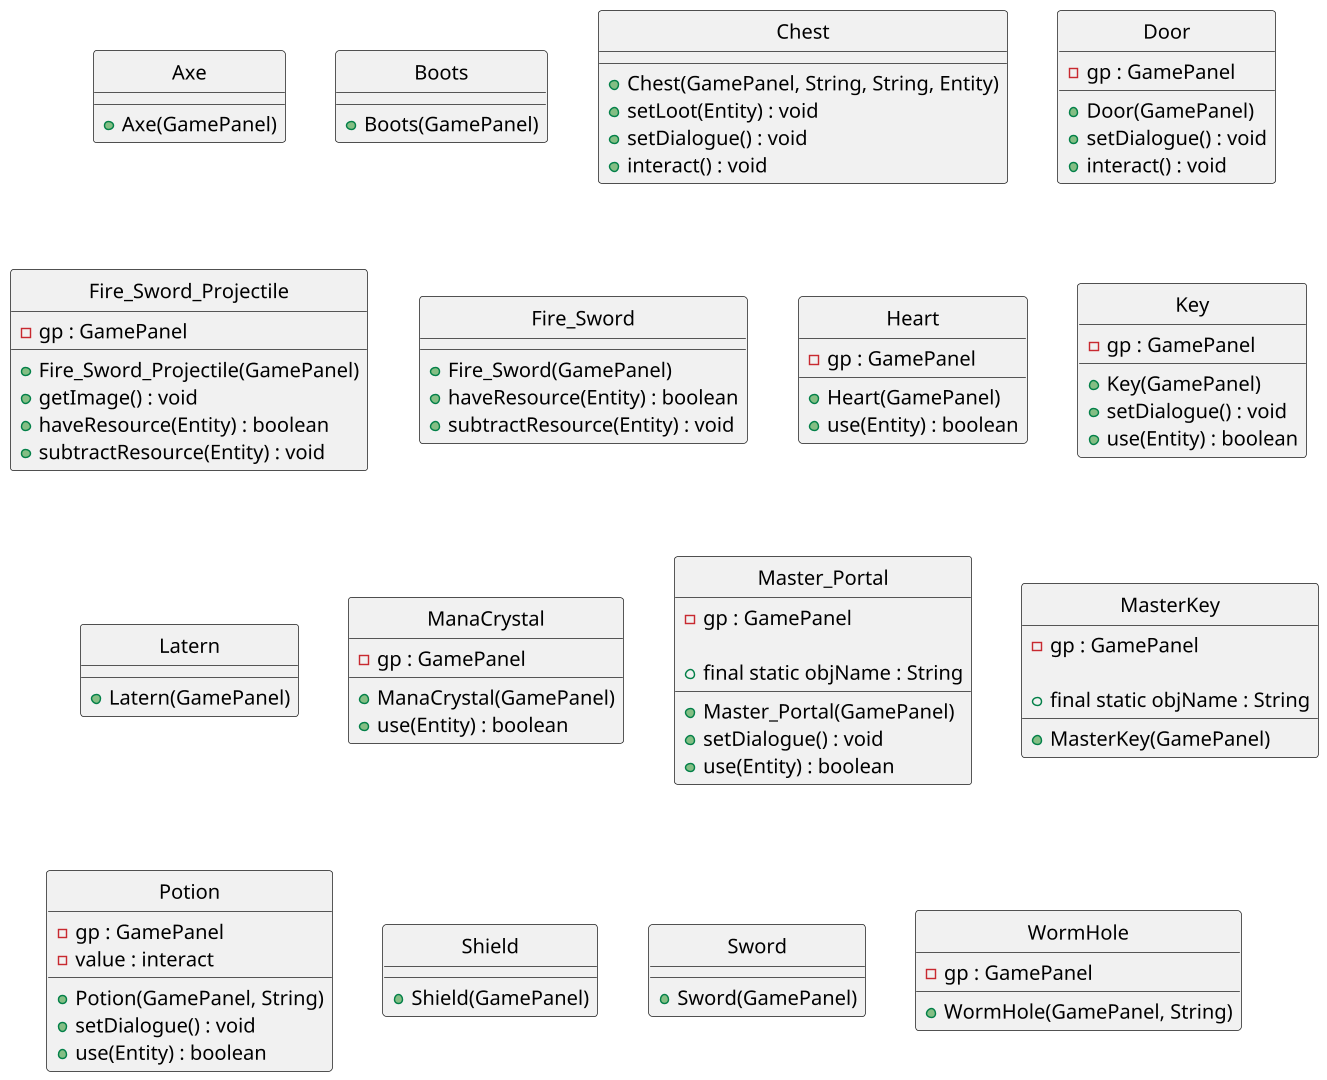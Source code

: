 @startuml "items"
hide circle
scale 1920*1080
class Axe {
    + Axe(GamePanel)
}
class Boots {
    + Boots(GamePanel)
}
class Chest {
    + Chest(GamePanel, String, String, Entity)
    + setLoot(Entity) : void
    + setDialogue() : void
    + interact() : void
}
class Door {
    - gp : GamePanel
    
    + Door(GamePanel)
    + setDialogue() : void
    + interact() : void
}
class Fire_Sword_Projectile {
    - gp : GamePanel
    
    + Fire_Sword_Projectile(GamePanel)
    + getImage() : void
    + haveResource(Entity) : boolean
    + subtractResource(Entity) : void
}
class Fire_Sword {
    + Fire_Sword(GamePanel)
    + haveResource(Entity) : boolean
    + subtractResource(Entity) : void
}
class Heart {
    - gp : GamePanel
    
    + Heart(GamePanel)
    + use(Entity) : boolean
}
class Key {
    - gp : GamePanel
    
    + Key(GamePanel)
    + setDialogue() : void
    + use(Entity) : boolean
}
class Latern {
    + Latern(GamePanel)
}
class ManaCrystal {
    - gp : GamePanel
    
    + ManaCrystal(GamePanel) 
    + use(Entity) : boolean
}
class Master_Portal {
    - gp : GamePanel
    
    + final static objName : String
    + Master_Portal(GamePanel)
    + setDialogue() : void
    + use(Entity) : boolean
}
class MasterKey {
    - gp : GamePanel
    
    + final static objName : String
    + MasterKey(GamePanel)
}
class Potion {
    - gp : GamePanel
    - value : interact
    
    + Potion(GamePanel, String)
    + setDialogue() : void
    + use(Entity) : boolean
}
class Shield {
    + Shield(GamePanel)
}
class Sword {
    + Sword(GamePanel)
}
class WormHole {
    - gp : GamePanel
    
    + WormHole(GamePanel, String)
}
@enduml 
